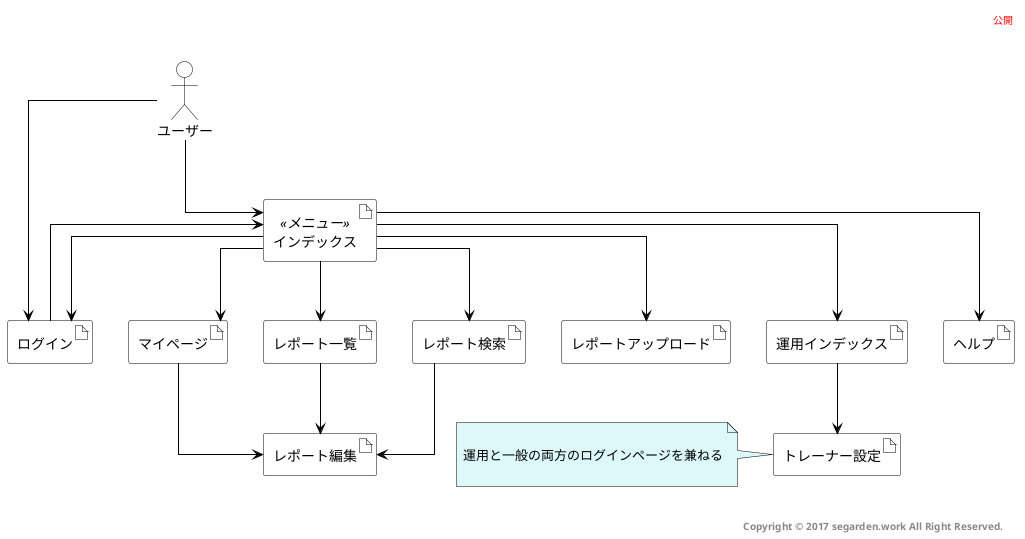 @startuml

/' ---------------------------------------------- '/
' 固定エリア

'ヘッダー
header

<font color=red>公開</font>


endheader


'フッター
right footer


<b>Copyright &#169; 2017 segarden.work All Right Reserved.</b>　
endfooter

/' ---------------------------------------------- '/
' スタイルエリア

'必要なら追加
skinparam {
defaultFontName Meiryo
ArrowColor black
Shadow none
shadowing false
linetype ortho
}
skinparam artifact {
BackgroundColor White
BorderColor Black
}
skinparam actor {
BackgroundColor White
BorderColor Black
}
skinparam note {
BackgroundColor #dcf8f8
BorderColor Black
}

/' ---------------------------------------------- '/
' 描画エリア

actor ユーザー
artifact ログイン
artifact インデックス<<メニュー>>
artifact ヘルプ
artifact マイページ
artifact レポート編集
artifact レポート一覧
artifact レポート検索
artifact レポートアップロード
artifact 運用インデックス
artifact トレーナー設定


ユーザー --> インデックス
ユーザー --> ログイン
note left {

運用と一般の両方のログインページを兼ねる

}
ログイン --> インデックス
インデックス --> ログイン
インデックス --> マイページ
インデックス --> レポート一覧
インデックス --> レポート検索
インデックス --> レポートアップロード
インデックス --> ヘルプ
インデックス --> 運用インデックス

マイページ --> レポート編集
レポート一覧 --> レポート編集
レポート検索 --> レポート編集

運用インデックス --> トレーナー設定

@enduml